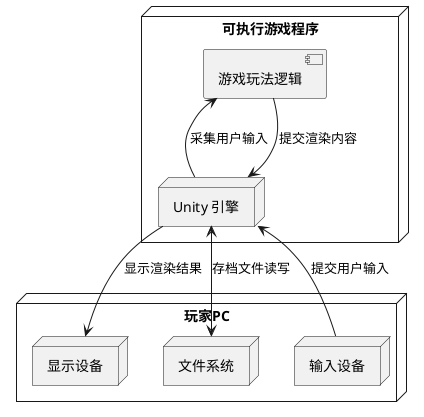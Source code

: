 @startuml
'https://plantuml.com/deployment-diagram

node 可执行游戏程序 {
    component gameplay as "游戏玩法逻辑"
    node Unity as "Unity 引擎"
}

node 玩家PC {
    node input as "输入设备"
    node screen as "显示设备"
    node save_file as "文件系统"
}
    
gameplay <-- Unity : 采集用户输入
gameplay --> Unity : 提交渲染内容

Unity <-- input : 提交用户输入
Unity -> screen : 显示渲染结果
Unity <-> save_file : 存档文件读写

@enduml